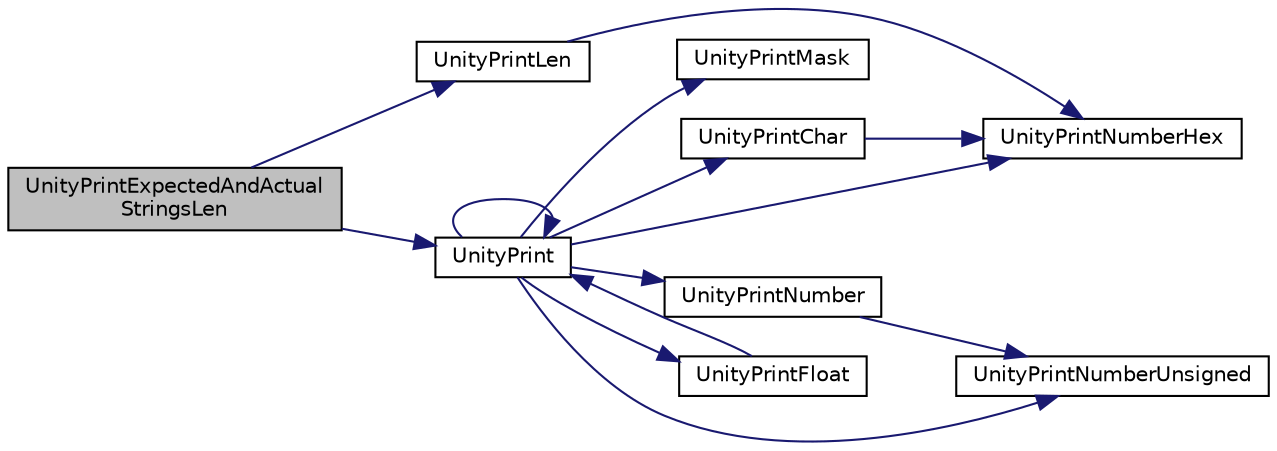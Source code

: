 digraph "UnityPrintExpectedAndActualStringsLen"
{
  edge [fontname="Helvetica",fontsize="10",labelfontname="Helvetica",labelfontsize="10"];
  node [fontname="Helvetica",fontsize="10",shape=record];
  rankdir="LR";
  Node235 [label="UnityPrintExpectedAndActual\lStringsLen",height=0.2,width=0.4,color="black", fillcolor="grey75", style="filled", fontcolor="black"];
  Node235 -> Node236 [color="midnightblue",fontsize="10",style="solid",fontname="Helvetica"];
  Node236 [label="UnityPrint",height=0.2,width=0.4,color="black", fillcolor="white", style="filled",URL="$unity_8c.html#accff2eb4cfd0273e8ad62c37639d3e3c"];
  Node236 -> Node237 [color="midnightblue",fontsize="10",style="solid",fontname="Helvetica"];
  Node237 [label="UnityPrintChar",height=0.2,width=0.4,color="black", fillcolor="white", style="filled",URL="$unity_8c.html#aa3373f770c748cc1600d55cd8c7839c3"];
  Node237 -> Node238 [color="midnightblue",fontsize="10",style="solid",fontname="Helvetica"];
  Node238 [label="UnityPrintNumberHex",height=0.2,width=0.4,color="black", fillcolor="white", style="filled",URL="$unity_8c.html#ab5636c2c3e2d5ff0d89461e2323aa469"];
  Node236 -> Node239 [color="midnightblue",fontsize="10",style="solid",fontname="Helvetica"];
  Node239 [label="UnityPrintNumber",height=0.2,width=0.4,color="black", fillcolor="white", style="filled",URL="$unity_8c.html#a644211a214ab000dcabd5582c52e0313"];
  Node239 -> Node240 [color="midnightblue",fontsize="10",style="solid",fontname="Helvetica"];
  Node240 [label="UnityPrintNumberUnsigned",height=0.2,width=0.4,color="black", fillcolor="white", style="filled",URL="$unity_8c.html#a3ef388786e9a8e769d13af2601b592dc"];
  Node236 -> Node241 [color="midnightblue",fontsize="10",style="solid",fontname="Helvetica"];
  Node241 [label="UnityPrintFloat",height=0.2,width=0.4,color="black", fillcolor="white", style="filled",URL="$unity_8c.html#ac3d39bc0740a28949a2ba689588491c2"];
  Node241 -> Node236 [color="midnightblue",fontsize="10",style="solid",fontname="Helvetica"];
  Node236 -> Node240 [color="midnightblue",fontsize="10",style="solid",fontname="Helvetica"];
  Node236 -> Node242 [color="midnightblue",fontsize="10",style="solid",fontname="Helvetica"];
  Node242 [label="UnityPrintMask",height=0.2,width=0.4,color="black", fillcolor="white", style="filled",URL="$unity_8c.html#a207d5b3e2bfe8042b0505066ccd07c9b"];
  Node236 -> Node238 [color="midnightblue",fontsize="10",style="solid",fontname="Helvetica"];
  Node236 -> Node236 [color="midnightblue",fontsize="10",style="solid",fontname="Helvetica"];
  Node235 -> Node243 [color="midnightblue",fontsize="10",style="solid",fontname="Helvetica"];
  Node243 [label="UnityPrintLen",height=0.2,width=0.4,color="black", fillcolor="white", style="filled",URL="$unity_8c.html#a780817a15f2437360bd593c8fa7a1481"];
  Node243 -> Node238 [color="midnightblue",fontsize="10",style="solid",fontname="Helvetica"];
}
